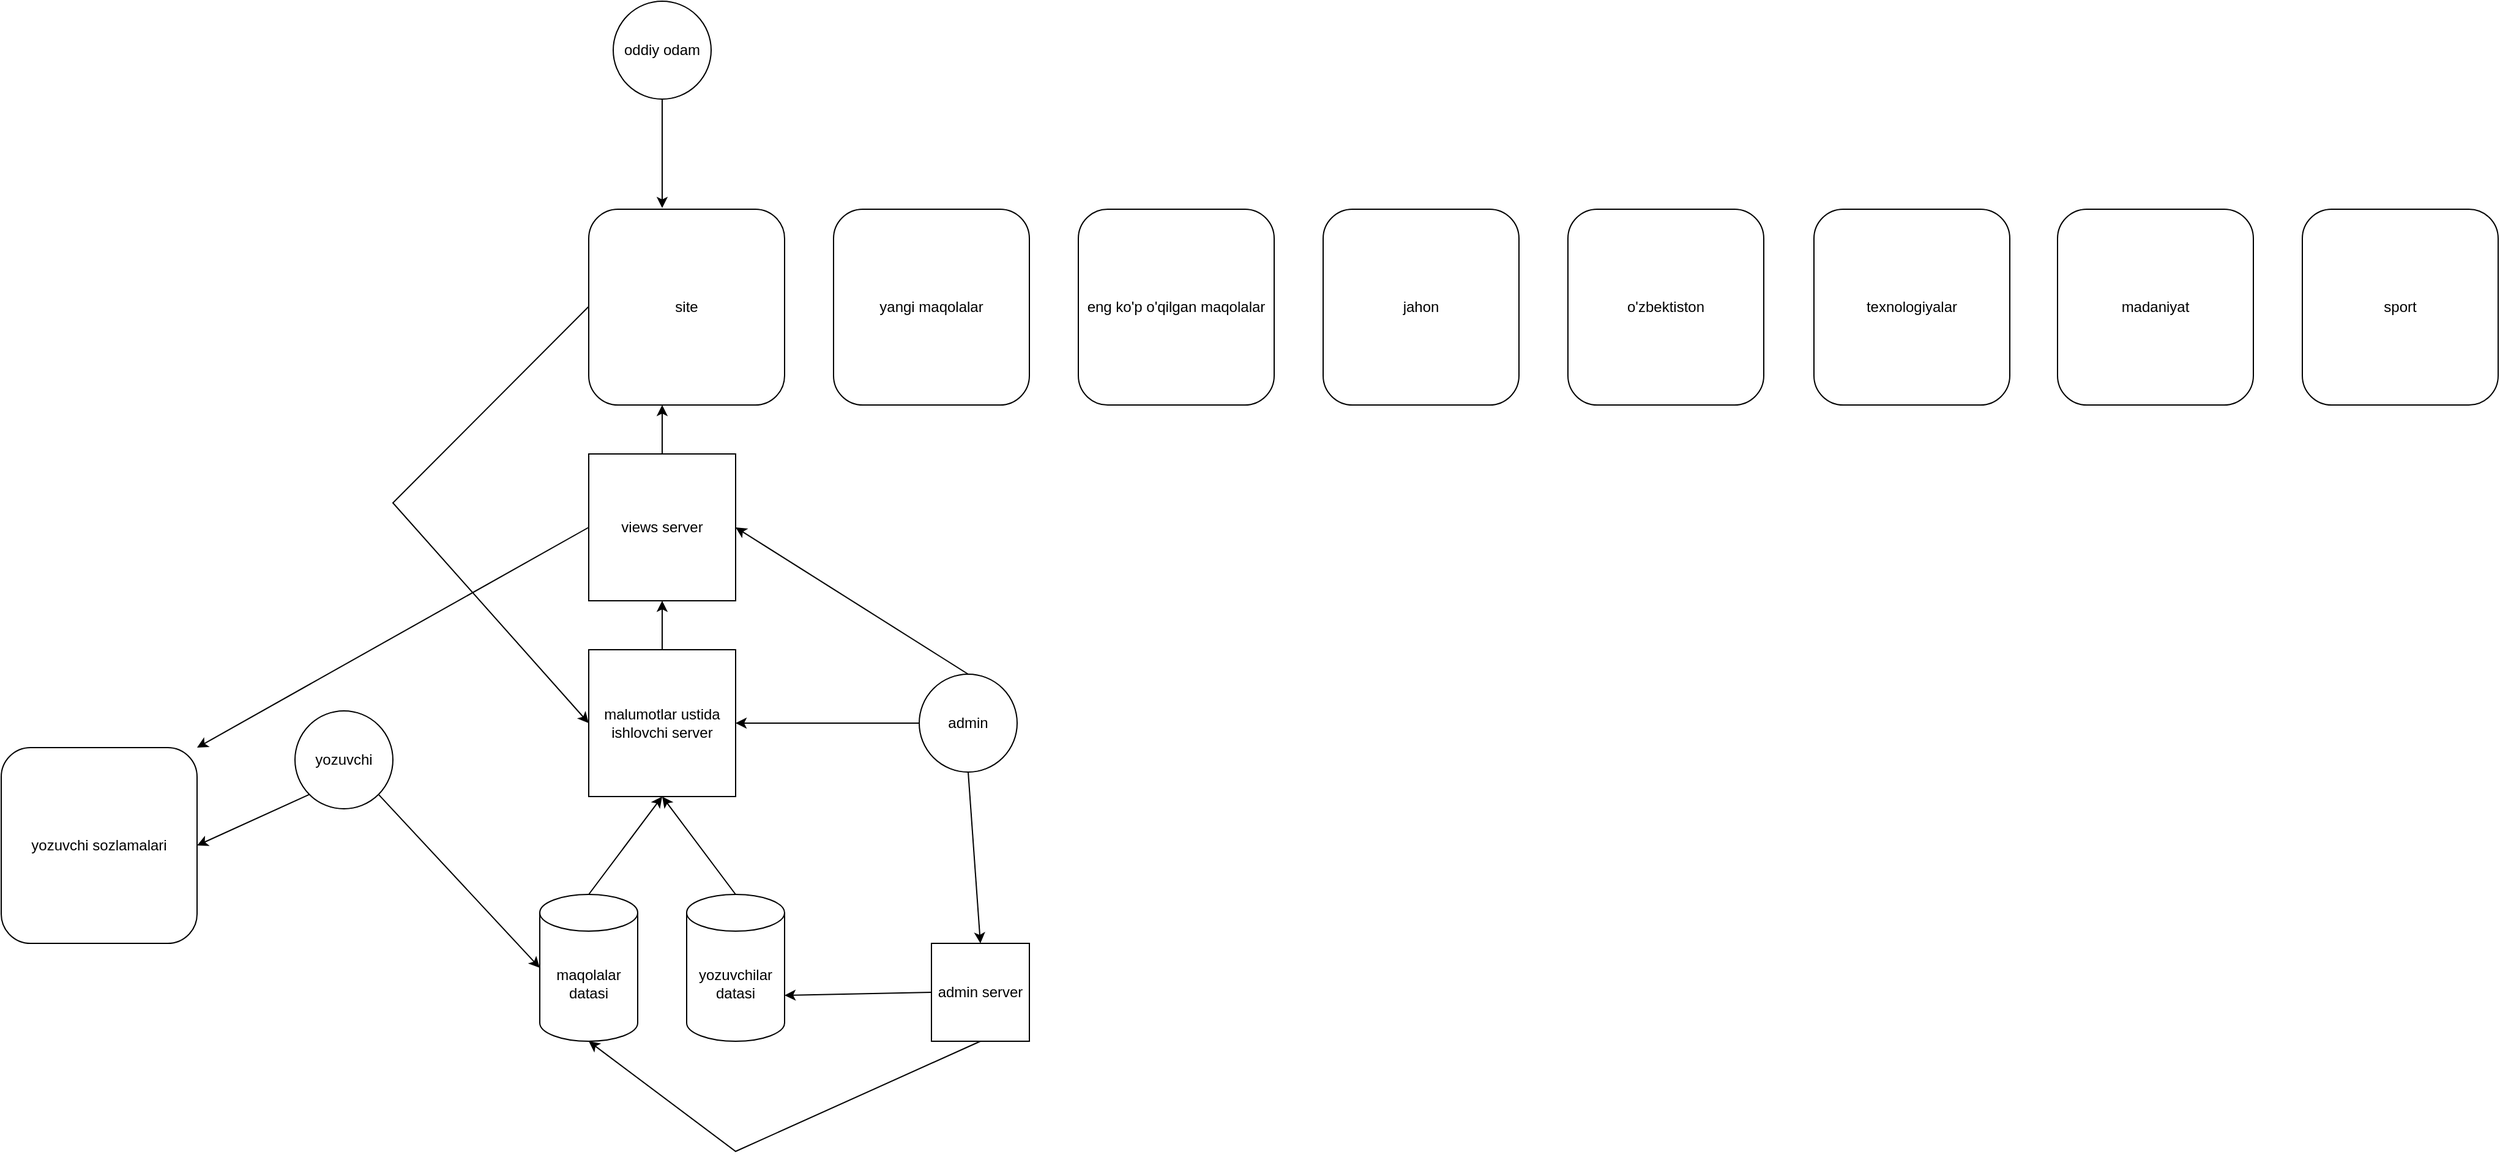 <mxfile version="24.7.7">
  <diagram id="C5RBs43oDa-KdzZeNtuy" name="Page-1">
    <mxGraphModel dx="1504" dy="1534" grid="1" gridSize="10" guides="1" tooltips="1" connect="1" arrows="1" fold="1" page="1" pageScale="1" pageWidth="827" pageHeight="1169" math="0" shadow="0">
      <root>
        <mxCell id="WIyWlLk6GJQsqaUBKTNV-0" />
        <mxCell id="WIyWlLk6GJQsqaUBKTNV-1" parent="WIyWlLk6GJQsqaUBKTNV-0" />
        <mxCell id="60q1w9pdsrjlK-V5Ri4q-0" value="maqolalar datasi" style="shape=cylinder3;whiteSpace=wrap;html=1;boundedLbl=1;backgroundOutline=1;size=15;" vertex="1" parent="WIyWlLk6GJQsqaUBKTNV-1">
          <mxGeometry x="200" y="120" width="80" height="120" as="geometry" />
        </mxCell>
        <mxCell id="60q1w9pdsrjlK-V5Ri4q-1" value="yozuvchilar datasi" style="shape=cylinder3;whiteSpace=wrap;html=1;boundedLbl=1;backgroundOutline=1;size=15;" vertex="1" parent="WIyWlLk6GJQsqaUBKTNV-1">
          <mxGeometry x="320" y="120" width="80" height="120" as="geometry" />
        </mxCell>
        <mxCell id="60q1w9pdsrjlK-V5Ri4q-3" value="malumotlar ustida ishlovchi server" style="whiteSpace=wrap;html=1;aspect=fixed;" vertex="1" parent="WIyWlLk6GJQsqaUBKTNV-1">
          <mxGeometry x="240" y="-80" width="120" height="120" as="geometry" />
        </mxCell>
        <mxCell id="60q1w9pdsrjlK-V5Ri4q-4" value="" style="endArrow=classic;html=1;rounded=0;entryX=0.5;entryY=1;entryDx=0;entryDy=0;" edge="1" parent="WIyWlLk6GJQsqaUBKTNV-1" target="60q1w9pdsrjlK-V5Ri4q-3">
          <mxGeometry width="50" height="50" relative="1" as="geometry">
            <mxPoint x="240" y="120" as="sourcePoint" />
            <mxPoint x="290" y="70" as="targetPoint" />
          </mxGeometry>
        </mxCell>
        <mxCell id="60q1w9pdsrjlK-V5Ri4q-5" value="" style="endArrow=classic;html=1;rounded=0;entryX=0.5;entryY=1;entryDx=0;entryDy=0;exitX=0.5;exitY=0;exitDx=0;exitDy=0;exitPerimeter=0;" edge="1" parent="WIyWlLk6GJQsqaUBKTNV-1" source="60q1w9pdsrjlK-V5Ri4q-1" target="60q1w9pdsrjlK-V5Ri4q-3">
          <mxGeometry width="50" height="50" relative="1" as="geometry">
            <mxPoint x="430" y="100" as="sourcePoint" />
            <mxPoint x="480" y="50" as="targetPoint" />
          </mxGeometry>
        </mxCell>
        <mxCell id="60q1w9pdsrjlK-V5Ri4q-6" value="admin" style="ellipse;whiteSpace=wrap;html=1;aspect=fixed;" vertex="1" parent="WIyWlLk6GJQsqaUBKTNV-1">
          <mxGeometry x="510" y="-60" width="80" height="80" as="geometry" />
        </mxCell>
        <mxCell id="60q1w9pdsrjlK-V5Ri4q-7" value="" style="endArrow=classic;html=1;rounded=0;entryX=1;entryY=0.5;entryDx=0;entryDy=0;exitX=0;exitY=0.5;exitDx=0;exitDy=0;" edge="1" parent="WIyWlLk6GJQsqaUBKTNV-1" source="60q1w9pdsrjlK-V5Ri4q-6" target="60q1w9pdsrjlK-V5Ri4q-3">
          <mxGeometry width="50" height="50" relative="1" as="geometry">
            <mxPoint x="400" y="30" as="sourcePoint" />
            <mxPoint x="450" y="-20" as="targetPoint" />
          </mxGeometry>
        </mxCell>
        <mxCell id="60q1w9pdsrjlK-V5Ri4q-11" value="views server" style="whiteSpace=wrap;html=1;aspect=fixed;" vertex="1" parent="WIyWlLk6GJQsqaUBKTNV-1">
          <mxGeometry x="240" y="-240" width="120" height="120" as="geometry" />
        </mxCell>
        <mxCell id="60q1w9pdsrjlK-V5Ri4q-14" value="" style="endArrow=classic;html=1;rounded=0;entryX=0.5;entryY=1;entryDx=0;entryDy=0;exitX=0.5;exitY=0;exitDx=0;exitDy=0;" edge="1" parent="WIyWlLk6GJQsqaUBKTNV-1" source="60q1w9pdsrjlK-V5Ri4q-3" target="60q1w9pdsrjlK-V5Ri4q-11">
          <mxGeometry width="50" height="50" relative="1" as="geometry">
            <mxPoint x="300" y="-90" as="sourcePoint" />
            <mxPoint x="340" y="-130" as="targetPoint" />
          </mxGeometry>
        </mxCell>
        <mxCell id="60q1w9pdsrjlK-V5Ri4q-15" value="" style="endArrow=classic;html=1;rounded=0;" edge="1" parent="WIyWlLk6GJQsqaUBKTNV-1">
          <mxGeometry width="50" height="50" relative="1" as="geometry">
            <mxPoint x="300" y="-240" as="sourcePoint" />
            <mxPoint x="300" y="-280" as="targetPoint" />
          </mxGeometry>
        </mxCell>
        <mxCell id="60q1w9pdsrjlK-V5Ri4q-16" value="" style="endArrow=classic;html=1;rounded=0;entryX=1;entryY=0.5;entryDx=0;entryDy=0;" edge="1" parent="WIyWlLk6GJQsqaUBKTNV-1" target="60q1w9pdsrjlK-V5Ri4q-11">
          <mxGeometry width="50" height="50" relative="1" as="geometry">
            <mxPoint x="550" y="-60" as="sourcePoint" />
            <mxPoint x="600" y="-110" as="targetPoint" />
          </mxGeometry>
        </mxCell>
        <mxCell id="60q1w9pdsrjlK-V5Ri4q-18" value="" style="endArrow=classic;html=1;rounded=0;entryX=0;entryY=0.5;entryDx=0;entryDy=0;exitX=0;exitY=0.5;exitDx=0;exitDy=0;" edge="1" parent="WIyWlLk6GJQsqaUBKTNV-1" target="60q1w9pdsrjlK-V5Ri4q-3">
          <mxGeometry width="50" height="50" relative="1" as="geometry">
            <mxPoint x="240" y="-360.5" as="sourcePoint" />
            <mxPoint x="150" y="-250" as="targetPoint" />
            <Array as="points">
              <mxPoint x="80" y="-200" />
            </Array>
          </mxGeometry>
        </mxCell>
        <mxCell id="60q1w9pdsrjlK-V5Ri4q-19" value="admin server" style="whiteSpace=wrap;html=1;aspect=fixed;" vertex="1" parent="WIyWlLk6GJQsqaUBKTNV-1">
          <mxGeometry x="520" y="160" width="80" height="80" as="geometry" />
        </mxCell>
        <mxCell id="60q1w9pdsrjlK-V5Ri4q-20" value="" style="endArrow=classic;html=1;rounded=0;entryX=1;entryY=0;entryDx=0;entryDy=82.5;entryPerimeter=0;exitX=0;exitY=0.5;exitDx=0;exitDy=0;" edge="1" parent="WIyWlLk6GJQsqaUBKTNV-1" source="60q1w9pdsrjlK-V5Ri4q-19" target="60q1w9pdsrjlK-V5Ri4q-1">
          <mxGeometry width="50" height="50" relative="1" as="geometry">
            <mxPoint x="470" y="110" as="sourcePoint" />
            <mxPoint x="520" y="60" as="targetPoint" />
          </mxGeometry>
        </mxCell>
        <mxCell id="60q1w9pdsrjlK-V5Ri4q-21" value="" style="endArrow=classic;html=1;rounded=0;entryX=0.5;entryY=1;entryDx=0;entryDy=0;entryPerimeter=0;exitX=0.5;exitY=1;exitDx=0;exitDy=0;" edge="1" parent="WIyWlLk6GJQsqaUBKTNV-1" source="60q1w9pdsrjlK-V5Ri4q-19" target="60q1w9pdsrjlK-V5Ri4q-0">
          <mxGeometry width="50" height="50" relative="1" as="geometry">
            <mxPoint x="480" y="430" as="sourcePoint" />
            <mxPoint x="440" y="340" as="targetPoint" />
            <Array as="points">
              <mxPoint x="360" y="330" />
            </Array>
          </mxGeometry>
        </mxCell>
        <mxCell id="60q1w9pdsrjlK-V5Ri4q-22" value="" style="endArrow=classic;html=1;rounded=0;entryX=0.5;entryY=0;entryDx=0;entryDy=0;exitX=0.5;exitY=1;exitDx=0;exitDy=0;" edge="1" parent="WIyWlLk6GJQsqaUBKTNV-1" source="60q1w9pdsrjlK-V5Ri4q-6" target="60q1w9pdsrjlK-V5Ri4q-19">
          <mxGeometry width="50" height="50" relative="1" as="geometry">
            <mxPoint x="670" y="120" as="sourcePoint" />
            <mxPoint x="720" y="70" as="targetPoint" />
          </mxGeometry>
        </mxCell>
        <mxCell id="60q1w9pdsrjlK-V5Ri4q-23" value="yozuvchi" style="ellipse;whiteSpace=wrap;html=1;aspect=fixed;" vertex="1" parent="WIyWlLk6GJQsqaUBKTNV-1">
          <mxGeometry y="-30" width="80" height="80" as="geometry" />
        </mxCell>
        <mxCell id="60q1w9pdsrjlK-V5Ri4q-24" value="oddiy odam" style="ellipse;whiteSpace=wrap;html=1;aspect=fixed;" vertex="1" parent="WIyWlLk6GJQsqaUBKTNV-1">
          <mxGeometry x="260" y="-610" width="80" height="80" as="geometry" />
        </mxCell>
        <mxCell id="60q1w9pdsrjlK-V5Ri4q-25" value="" style="endArrow=classic;html=1;rounded=0;entryX=0.5;entryY=0;entryDx=0;entryDy=0;exitX=0.5;exitY=1;exitDx=0;exitDy=0;" edge="1" parent="WIyWlLk6GJQsqaUBKTNV-1" source="60q1w9pdsrjlK-V5Ri4q-24">
          <mxGeometry width="50" height="50" relative="1" as="geometry">
            <mxPoint x="450" y="-510" as="sourcePoint" />
            <mxPoint x="300" y="-441.0" as="targetPoint" />
          </mxGeometry>
        </mxCell>
        <mxCell id="60q1w9pdsrjlK-V5Ri4q-26" value="" style="endArrow=classic;html=1;rounded=0;exitX=1;exitY=1;exitDx=0;exitDy=0;entryX=0;entryY=0.5;entryDx=0;entryDy=0;entryPerimeter=0;" edge="1" parent="WIyWlLk6GJQsqaUBKTNV-1" source="60q1w9pdsrjlK-V5Ri4q-23" target="60q1w9pdsrjlK-V5Ri4q-0">
          <mxGeometry width="50" height="50" relative="1" as="geometry">
            <mxPoint x="60" y="290" as="sourcePoint" />
            <mxPoint x="110" y="240" as="targetPoint" />
          </mxGeometry>
        </mxCell>
        <mxCell id="60q1w9pdsrjlK-V5Ri4q-29" value="" style="endArrow=classic;html=1;rounded=0;entryX=1;entryY=0.5;entryDx=0;entryDy=0;exitX=0;exitY=1;exitDx=0;exitDy=0;" edge="1" parent="WIyWlLk6GJQsqaUBKTNV-1" source="60q1w9pdsrjlK-V5Ri4q-23" target="60q1w9pdsrjlK-V5Ri4q-30">
          <mxGeometry width="50" height="50" relative="1" as="geometry">
            <mxPoint y="-18" as="sourcePoint" />
            <mxPoint x="-62" y="-125" as="targetPoint" />
          </mxGeometry>
        </mxCell>
        <mxCell id="60q1w9pdsrjlK-V5Ri4q-30" value="yozuvchi sozlamalari" style="rounded=1;whiteSpace=wrap;html=1;" vertex="1" parent="WIyWlLk6GJQsqaUBKTNV-1">
          <mxGeometry x="-240" width="160" height="160" as="geometry" />
        </mxCell>
        <mxCell id="60q1w9pdsrjlK-V5Ri4q-31" value="" style="endArrow=classic;html=1;rounded=0;exitX=0;exitY=0.5;exitDx=0;exitDy=0;entryX=1;entryY=0;entryDx=0;entryDy=0;" edge="1" parent="WIyWlLk6GJQsqaUBKTNV-1" source="60q1w9pdsrjlK-V5Ri4q-11" target="60q1w9pdsrjlK-V5Ri4q-30">
          <mxGeometry width="50" height="50" relative="1" as="geometry">
            <mxPoint x="-30" y="-120" as="sourcePoint" />
            <mxPoint x="20" y="-170" as="targetPoint" />
          </mxGeometry>
        </mxCell>
        <mxCell id="60q1w9pdsrjlK-V5Ri4q-32" value="site" style="rounded=1;whiteSpace=wrap;html=1;" vertex="1" parent="WIyWlLk6GJQsqaUBKTNV-1">
          <mxGeometry x="240" y="-440" width="160" height="160" as="geometry" />
        </mxCell>
        <mxCell id="60q1w9pdsrjlK-V5Ri4q-33" value="yangi maqolalar" style="rounded=1;whiteSpace=wrap;html=1;" vertex="1" parent="WIyWlLk6GJQsqaUBKTNV-1">
          <mxGeometry x="440" y="-440" width="160" height="160" as="geometry" />
        </mxCell>
        <mxCell id="60q1w9pdsrjlK-V5Ri4q-35" value="eng ko&#39;p o&#39;qilgan maqolalar" style="rounded=1;whiteSpace=wrap;html=1;" vertex="1" parent="WIyWlLk6GJQsqaUBKTNV-1">
          <mxGeometry x="640" y="-440" width="160" height="160" as="geometry" />
        </mxCell>
        <mxCell id="60q1w9pdsrjlK-V5Ri4q-36" value="jahon" style="rounded=1;whiteSpace=wrap;html=1;" vertex="1" parent="WIyWlLk6GJQsqaUBKTNV-1">
          <mxGeometry x="840" y="-440" width="160" height="160" as="geometry" />
        </mxCell>
        <mxCell id="60q1w9pdsrjlK-V5Ri4q-37" value="o&#39;zbektiston" style="rounded=1;whiteSpace=wrap;html=1;" vertex="1" parent="WIyWlLk6GJQsqaUBKTNV-1">
          <mxGeometry x="1040" y="-440" width="160" height="160" as="geometry" />
        </mxCell>
        <mxCell id="60q1w9pdsrjlK-V5Ri4q-38" value="texnologiyalar" style="rounded=1;whiteSpace=wrap;html=1;" vertex="1" parent="WIyWlLk6GJQsqaUBKTNV-1">
          <mxGeometry x="1241" y="-440" width="160" height="160" as="geometry" />
        </mxCell>
        <mxCell id="60q1w9pdsrjlK-V5Ri4q-39" value="sport" style="rounded=1;whiteSpace=wrap;html=1;" vertex="1" parent="WIyWlLk6GJQsqaUBKTNV-1">
          <mxGeometry x="1640" y="-440" width="160" height="160" as="geometry" />
        </mxCell>
        <mxCell id="60q1w9pdsrjlK-V5Ri4q-40" value="madaniyat" style="rounded=1;whiteSpace=wrap;html=1;" vertex="1" parent="WIyWlLk6GJQsqaUBKTNV-1">
          <mxGeometry x="1440" y="-440" width="160" height="160" as="geometry" />
        </mxCell>
      </root>
    </mxGraphModel>
  </diagram>
</mxfile>
